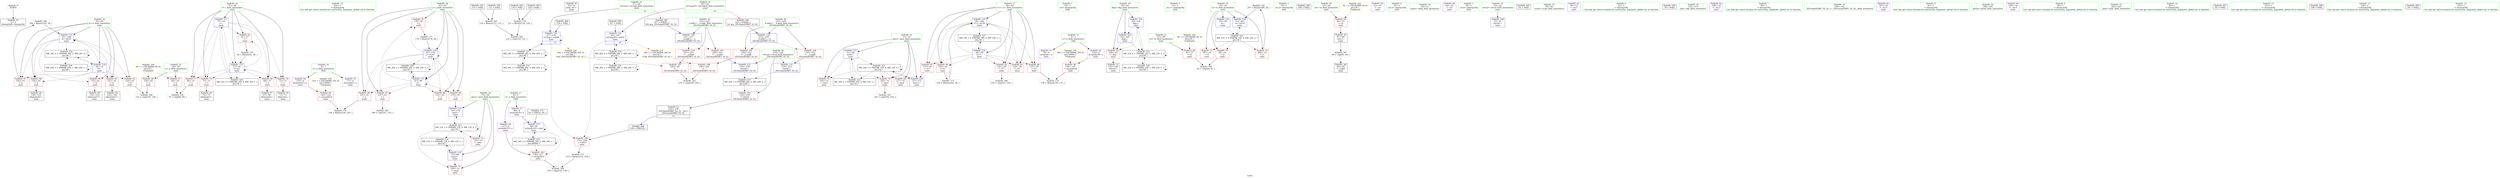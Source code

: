 digraph "SVFG" {
	label="SVFG";

	Node0x55ae8c0a45e0 [shape=record,color=grey,label="{NodeID: 0\nNullPtr}"];
	Node0x55ae8c0a45e0 -> Node0x55ae8c0c5e70[style=solid];
	Node0x55ae8c0cfac0 [shape=record,color=grey,label="{NodeID: 180\n166 = Binary(165, 58, )\n}"];
	Node0x55ae8c0cfac0 -> Node0x55ae8c0cc180[style=solid];
	Node0x55ae8c0c6520 [shape=record,color=red,label="{NodeID: 97\n165\<--45\n\<--k\nmain\n}"];
	Node0x55ae8c0c6520 -> Node0x55ae8c0cfac0[style=solid];
	Node0x55ae8c0c4780 [shape=record,color=green,label="{NodeID: 14\n162\<--1\n\<--dummyObj\nCan only get source location for instruction, argument, global var or function.}"];
	Node0x55ae8c0c7080 [shape=record,color=blue,label="{NodeID: 111\n37\<--52\ni\<--\nmain\n}"];
	Node0x55ae8c0c7080 -> Node0x55ae8c0c8c00[style=dashed];
	Node0x55ae8c0c7080 -> Node0x55ae8c0c8cd0[style=dashed];
	Node0x55ae8c0c7080 -> Node0x55ae8c0c8da0[style=dashed];
	Node0x55ae8c0c7080 -> Node0x55ae8c0c8e70[style=dashed];
	Node0x55ae8c0c7080 -> Node0x55ae8c0c8f40[style=dashed];
	Node0x55ae8c0c7080 -> Node0x55ae8c0c7220[style=dashed];
	Node0x55ae8c0c7080 -> Node0x55ae8c0e25f0[style=dashed];
	Node0x55ae8c0c52f0 [shape=record,color=green,label="{NodeID: 28\n41\<--42\nj\<--j_field_insensitive\nmain\n}"];
	Node0x55ae8c0c52f0 -> Node0x55ae8c0c9420[style=solid];
	Node0x55ae8c0c52f0 -> Node0x55ae8c0c94f0[style=solid];
	Node0x55ae8c0c52f0 -> Node0x55ae8c0c95c0[style=solid];
	Node0x55ae8c0c52f0 -> Node0x55ae8c0c9690[style=solid];
	Node0x55ae8c0c52f0 -> Node0x55ae8c0c9760[style=solid];
	Node0x55ae8c0c52f0 -> Node0x55ae8c0cbca0[style=solid];
	Node0x55ae8c0c52f0 -> Node0x55ae8c0cc3f0[style=solid];
	Node0x55ae8c0f78e0 [shape=record,color=black,label="{NodeID: 291\n115 = PHI()\n}"];
	Node0x55ae8c0f78e0 -> Node0x55ae8c0cfc40[style=solid];
	Node0x55ae8c0cc320 [shape=record,color=blue,label="{NodeID: 125\n33\<--174\nansy\<--\nmain\n}"];
	Node0x55ae8c0cc320 -> Node0x55ae8c0de0f0[style=dashed];
	Node0x55ae8c0c5f70 [shape=record,color=black,label="{NodeID: 42\n22\<--52\nmain_ret\<--\nmain\n}"];
	Node0x55ae8c0c7af0 [shape=record,color=purple,label="{NodeID: 56\n143\<--6\narrayidx32\<--y\nmain\n}"];
	Node0x55ae8c0c7af0 -> Node0x55ae8c0c66c0[style=solid];
	Node0x55ae8c0e57f0 [shape=record,color=yellow,style=double,label="{NodeID: 236\n26V_1 = ENCHI(MR_26V_0)\npts\{48 \}\nFun[_ZSt3maxIiERKT_S2_S2_]}"];
	Node0x55ae8c0e57f0 -> Node0x55ae8c0c6d40[style=dashed];
	Node0x55ae8c0c8650 [shape=record,color=red,label="{NodeID: 70\n192\<--31\n\<--ansx\nmain\n}"];
	Node0x55ae8c0c8650 -> Node0x55ae8c0d0b40[style=solid];
	Node0x55ae8c0c91b0 [shape=record,color=red,label="{NodeID: 84\n137\<--39\n\<--i11\nmain\n}"];
	Node0x55ae8c0c91b0 -> Node0x55ae8c0cf1c0[style=solid];
	Node0x55ae8c0a44d0 [shape=record,color=green,label="{NodeID: 1\n10\<--1\n.str\<--dummyObj\nGlob }"];
	Node0x55ae8c0cfc40 [shape=record,color=grey,label="{NodeID: 181\n116 = Binary(111, 115, )\n}"];
	Node0x55ae8c0cfc40 -> Node0x55ae8c0d00c0[style=solid];
	Node0x55ae8c0c65f0 [shape=record,color=red,label="{NodeID: 98\n136\<--135\n\<--arrayidx28\nmain\n}"];
	Node0x55ae8c0c65f0 -> Node0x55ae8c0cf1c0[style=solid];
	Node0x55ae8c0c4810 [shape=record,color=green,label="{NodeID: 15\n4\<--5\nx\<--x_field_insensitive\nGlob }"];
	Node0x55ae8c0c4810 -> Node0x55ae8c0c7880[style=solid];
	Node0x55ae8c0c4810 -> Node0x55ae8c0c7950[style=solid];
	Node0x55ae8c0c7150 [shape=record,color=blue,label="{NodeID: 112\n88\<--85\narrayidx10\<--cond\nmain\n}"];
	Node0x55ae8c0c7150 -> Node0x55ae8c0c6860[style=dashed];
	Node0x55ae8c0c7150 -> Node0x55ae8c0c7150[style=dashed];
	Node0x55ae8c0c7150 -> Node0x55ae8c0e48f0[style=dashed];
	Node0x55ae8c0c53c0 [shape=record,color=green,label="{NodeID: 29\n43\<--44\nflag\<--flag_field_insensitive\nmain\n}"];
	Node0x55ae8c0c53c0 -> Node0x55ae8c0c9830[style=solid];
	Node0x55ae8c0c53c0 -> Node0x55ae8c0cbd70[style=solid];
	Node0x55ae8c0c53c0 -> Node0x55ae8c0cc0b0[style=solid];
	Node0x55ae8c0f79e0 [shape=record,color=black,label="{NodeID: 292\n118 = PHI()\n}"];
	Node0x55ae8c0f79e0 -> Node0x55ae8c0cf7c0[style=solid];
	Node0x55ae8c0cc3f0 [shape=record,color=blue,label="{NodeID: 126\n41\<--179\nj\<--inc47\nmain\n}"];
	Node0x55ae8c0cc3f0 -> Node0x55ae8c0c9420[style=dashed];
	Node0x55ae8c0cc3f0 -> Node0x55ae8c0c94f0[style=dashed];
	Node0x55ae8c0cc3f0 -> Node0x55ae8c0c95c0[style=dashed];
	Node0x55ae8c0cc3f0 -> Node0x55ae8c0c9690[style=dashed];
	Node0x55ae8c0cc3f0 -> Node0x55ae8c0c9760[style=dashed];
	Node0x55ae8c0cc3f0 -> Node0x55ae8c0cbca0[style=dashed];
	Node0x55ae8c0cc3f0 -> Node0x55ae8c0cc3f0[style=dashed];
	Node0x55ae8c0cc3f0 -> Node0x55ae8c0e2ff0[style=dashed];
	Node0x55ae8c0c6040 [shape=record,color=black,label="{NodeID: 43\n73\<--72\nidxprom\<--\nmain\n}"];
	Node0x55ae8c0e16f0 [shape=record,color=black,label="{NodeID: 223\nMR_10V_2 = PHI(MR_10V_4, MR_10V_1, )\npts\{32 \}\n}"];
	Node0x55ae8c0e16f0 -> Node0x55ae8c0c73c0[style=dashed];
	Node0x55ae8c0c7bc0 [shape=record,color=purple,label="{NodeID: 57\n88\<--8\narrayidx10\<--z\nmain\n}"];
	Node0x55ae8c0c7bc0 -> Node0x55ae8c0c7150[style=solid];
	Node0x55ae8c0e6310 [shape=record,color=yellow,style=double,label="{NodeID: 237\n28V_1 = ENCHI(MR_28V_0)\npts\{50 \}\nFun[_ZSt3maxIiERKT_S2_S2_]}"];
	Node0x55ae8c0e6310 -> Node0x55ae8c0c6e10[style=dashed];
	Node0x55ae8c0c8720 [shape=record,color=red,label="{NodeID: 71\n195\<--31\n\<--ansx\nmain\n}"];
	Node0x55ae8c0c9280 [shape=record,color=red,label="{NodeID: 85\n172\<--39\n\<--i11\nmain\n}"];
	Node0x55ae8c0c9280 -> Node0x55ae8c0cc250[style=solid];
	Node0x55ae8c0a3380 [shape=record,color=green,label="{NodeID: 2\n12\<--1\n.str.1\<--dummyObj\nGlob }"];
	Node0x55ae8c0cfdc0 [shape=record,color=grey,label="{NodeID: 182\n207 = Binary(206, 58, )\n}"];
	Node0x55ae8c0cfdc0 -> Node0x55ae8c0cc590[style=solid];
	Node0x55ae8c0c66c0 [shape=record,color=red,label="{NodeID: 99\n144\<--143\n\<--arrayidx32\nmain\n}"];
	Node0x55ae8c0c66c0 -> Node0x55ae8c0cf4c0[style=solid];
	Node0x55ae8c0c48a0 [shape=record,color=green,label="{NodeID: 16\n6\<--7\ny\<--y_field_insensitive\nGlob }"];
	Node0x55ae8c0c48a0 -> Node0x55ae8c0c7a20[style=solid];
	Node0x55ae8c0c48a0 -> Node0x55ae8c0c7af0[style=solid];
	Node0x55ae8c0c7220 [shape=record,color=blue,label="{NodeID: 113\n37\<--92\ni\<--inc\nmain\n}"];
	Node0x55ae8c0c7220 -> Node0x55ae8c0c8c00[style=dashed];
	Node0x55ae8c0c7220 -> Node0x55ae8c0c8cd0[style=dashed];
	Node0x55ae8c0c7220 -> Node0x55ae8c0c8da0[style=dashed];
	Node0x55ae8c0c7220 -> Node0x55ae8c0c8e70[style=dashed];
	Node0x55ae8c0c7220 -> Node0x55ae8c0c8f40[style=dashed];
	Node0x55ae8c0c7220 -> Node0x55ae8c0c7220[style=dashed];
	Node0x55ae8c0c7220 -> Node0x55ae8c0e25f0[style=dashed];
	Node0x55ae8c0c5490 [shape=record,color=green,label="{NodeID: 30\n45\<--46\nk\<--k_field_insensitive\nmain\n}"];
	Node0x55ae8c0c5490 -> Node0x55ae8c0c9900[style=solid];
	Node0x55ae8c0c5490 -> Node0x55ae8c0c99d0[style=solid];
	Node0x55ae8c0c5490 -> Node0x55ae8c0c9aa0[style=solid];
	Node0x55ae8c0c5490 -> Node0x55ae8c0c6450[style=solid];
	Node0x55ae8c0c5490 -> Node0x55ae8c0c6520[style=solid];
	Node0x55ae8c0c5490 -> Node0x55ae8c0cbe40[style=solid];
	Node0x55ae8c0c5490 -> Node0x55ae8c0cc180[style=solid];
	Node0x55ae8c0f7ae0 [shape=record,color=black,label="{NodeID: 293\n120 = PHI()\n}"];
	Node0x55ae8c0f7ae0 -> Node0x55ae8c0cf7c0[style=solid];
	Node0x55ae8c0cc4c0 [shape=record,color=blue,label="{NodeID: 127\n39\<--184\ni11\<--inc50\nmain\n}"];
	Node0x55ae8c0cc4c0 -> Node0x55ae8c0c9010[style=dashed];
	Node0x55ae8c0cc4c0 -> Node0x55ae8c0c90e0[style=dashed];
	Node0x55ae8c0cc4c0 -> Node0x55ae8c0c91b0[style=dashed];
	Node0x55ae8c0cc4c0 -> Node0x55ae8c0c9280[style=dashed];
	Node0x55ae8c0cc4c0 -> Node0x55ae8c0c9350[style=dashed];
	Node0x55ae8c0cc4c0 -> Node0x55ae8c0cc4c0[style=dashed];
	Node0x55ae8c0cc4c0 -> Node0x55ae8c0e2af0[style=dashed];
	Node0x55ae8c0c6110 [shape=record,color=black,label="{NodeID: 44\n76\<--75\nidxprom5\<--\nmain\n}"];
	Node0x55ae8c0e1bf0 [shape=record,color=black,label="{NodeID: 224\nMR_12V_2 = PHI(MR_12V_4, MR_12V_1, )\npts\{34 \}\n}"];
	Node0x55ae8c0e1bf0 -> Node0x55ae8c0c72f0[style=dashed];
	Node0x55ae8c0c7c90 [shape=record,color=purple,label="{NodeID: 58\n157\<--8\narrayidx37\<--z\nmain\n}"];
	Node0x55ae8c0c7c90 -> Node0x55ae8c0c6860[style=solid];
	Node0x55ae8c0c87f0 [shape=record,color=red,label="{NodeID: 72\n119\<--33\n\<--ansy\nmain\n}"];
	Node0x55ae8c0c9350 [shape=record,color=red,label="{NodeID: 86\n183\<--39\n\<--i11\nmain\n}"];
	Node0x55ae8c0c9350 -> Node0x55ae8c0cf040[style=solid];
	Node0x55ae8c0a5000 [shape=record,color=green,label="{NodeID: 3\n14\<--1\n.str.2\<--dummyObj\nGlob }"];
	Node0x55ae8c0cff40 [shape=record,color=grey,label="{NodeID: 183\n70 = cmp(68, 69, )\n}"];
	Node0x55ae8c0c6790 [shape=record,color=red,label="{NodeID: 100\n152\<--149\n\<--call35\nmain\n}"];
	Node0x55ae8c0c6790 -> Node0x55ae8c0cf340[style=solid];
	Node0x55ae8c0c49a0 [shape=record,color=green,label="{NodeID: 17\n8\<--9\nz\<--z_field_insensitive\nGlob }"];
	Node0x55ae8c0c49a0 -> Node0x55ae8c0c7bc0[style=solid];
	Node0x55ae8c0c49a0 -> Node0x55ae8c0c7c90[style=solid];
	Node0x55ae8c0c72f0 [shape=record,color=blue,label="{NodeID: 114\n33\<--96\nansy\<--\nmain\n}"];
	Node0x55ae8c0c72f0 -> Node0x55ae8c0c88c0[style=dashed];
	Node0x55ae8c0c72f0 -> Node0x55ae8c0de0f0[style=dashed];
	Node0x55ae8c0c72f0 -> Node0x55ae8c0e1bf0[style=dashed];
	Node0x55ae8c0c5560 [shape=record,color=green,label="{NodeID: 31\n47\<--48\nref.tmp\<--ref.tmp_field_insensitive\nmain\n|{|<s1>10}}"];
	Node0x55ae8c0c5560 -> Node0x55ae8c0cbf10[style=solid];
	Node0x55ae8c0c5560:s1 -> Node0x55ae8c0f7cb0[style=solid,color=red];
	Node0x55ae8c0f7be0 [shape=record,color=black,label="{NodeID: 294\n189 = PHI()\n}"];
	Node0x55ae8c0cc590 [shape=record,color=blue,label="{NodeID: 128\n35\<--207\nri\<--inc59\nmain\n}"];
	Node0x55ae8c0cc590 -> Node0x55ae8c0e20f0[style=dashed];
	Node0x55ae8c0c61e0 [shape=record,color=black,label="{NodeID: 45\n81\<--80\nconv\<--\nmain\n}"];
	Node0x55ae8c0c61e0 -> Node0x55ae8c0d0540[style=solid];
	Node0x55ae8c0e20f0 [shape=record,color=black,label="{NodeID: 225\nMR_14V_3 = PHI(MR_14V_4, MR_14V_2, )\npts\{36 \}\n}"];
	Node0x55ae8c0e20f0 -> Node0x55ae8c0c8990[style=dashed];
	Node0x55ae8c0e20f0 -> Node0x55ae8c0c8a60[style=dashed];
	Node0x55ae8c0e20f0 -> Node0x55ae8c0c8b30[style=dashed];
	Node0x55ae8c0e20f0 -> Node0x55ae8c0cc590[style=dashed];
	Node0x55ae8c0c7d60 [shape=record,color=purple,label="{NodeID: 59\n53\<--10\n\<--.str\nmain\n}"];
	Node0x55ae8c0c88c0 [shape=record,color=red,label="{NodeID: 73\n196\<--33\n\<--ansy\nmain\n}"];
	Node0x55ae8c0c9420 [shape=record,color=red,label="{NodeID: 87\n107\<--41\n\<--j\nmain\n}"];
	Node0x55ae8c0c9420 -> Node0x55ae8c0d0240[style=solid];
	Node0x55ae8c0a34d0 [shape=record,color=green,label="{NodeID: 4\n16\<--1\n.str.3\<--dummyObj\nGlob }"];
	Node0x55ae8c0d00c0 [shape=record,color=grey,label="{NodeID: 184\n122 = cmp(116, 121, )\n}"];
	Node0x55ae8c0c6860 [shape=record,color=red,label="{NodeID: 101\n158\<--157\n\<--arrayidx37\nmain\n}"];
	Node0x55ae8c0c6860 -> Node0x55ae8c0d0840[style=solid];
	Node0x55ae8c0c4aa0 [shape=record,color=green,label="{NodeID: 18\n20\<--21\nmain\<--main_field_insensitive\n}"];
	Node0x55ae8c0c73c0 [shape=record,color=blue,label="{NodeID: 115\n31\<--96\nansx\<--\nmain\n}"];
	Node0x55ae8c0c73c0 -> Node0x55ae8c0c8650[style=dashed];
	Node0x55ae8c0c73c0 -> Node0x55ae8c0c8720[style=dashed];
	Node0x55ae8c0c73c0 -> Node0x55ae8c0ddbf0[style=dashed];
	Node0x55ae8c0c73c0 -> Node0x55ae8c0e16f0[style=dashed];
	Node0x55ae8c0c5630 [shape=record,color=green,label="{NodeID: 32\n49\<--50\nref.tmp30\<--ref.tmp30_field_insensitive\nmain\n|{|<s1>10}}"];
	Node0x55ae8c0c5630 -> Node0x55ae8c0cbfe0[style=solid];
	Node0x55ae8c0c5630:s1 -> Node0x55ae8c0f7e70[style=solid,color=red];
	Node0x55ae8c0f7cb0 [shape=record,color=black,label="{NodeID: 295\n217 = PHI(47, )\n0th arg _ZSt3maxIiERKT_S2_S2_ }"];
	Node0x55ae8c0f7cb0 -> Node0x55ae8c0cc660[style=solid];
	Node0x55ae8c0ddbf0 [shape=record,color=black,label="{NodeID: 212\nMR_10V_5 = PHI(MR_10V_6, MR_10V_4, )\npts\{32 \}\n}"];
	Node0x55ae8c0ddbf0 -> Node0x55ae8c0c8580[style=dashed];
	Node0x55ae8c0ddbf0 -> Node0x55ae8c0c8650[style=dashed];
	Node0x55ae8c0ddbf0 -> Node0x55ae8c0c8720[style=dashed];
	Node0x55ae8c0ddbf0 -> Node0x55ae8c0cc250[style=dashed];
	Node0x55ae8c0ddbf0 -> Node0x55ae8c0ddbf0[style=dashed];
	Node0x55ae8c0ddbf0 -> Node0x55ae8c0e16f0[style=dashed];
	Node0x55ae8c0cc660 [shape=record,color=blue,label="{NodeID: 129\n221\<--217\n__a.addr\<--__a\n_ZSt3maxIiERKT_S2_S2_\n}"];
	Node0x55ae8c0cc660 -> Node0x55ae8c0c6a00[style=dashed];
	Node0x55ae8c0cc660 -> Node0x55ae8c0c6ad0[style=dashed];
	Node0x55ae8c0c62b0 [shape=record,color=black,label="{NodeID: 46\n84\<--82\n\<--cmp8\nmain\n}"];
	Node0x55ae8c0e25f0 [shape=record,color=black,label="{NodeID: 226\nMR_16V_2 = PHI(MR_16V_4, MR_16V_1, )\npts\{38 \}\n}"];
	Node0x55ae8c0e25f0 -> Node0x55ae8c0c7080[style=dashed];
	Node0x55ae8c0c7e30 [shape=record,color=purple,label="{NodeID: 60\n64\<--10\n\<--.str\nmain\n}"];
	Node0x55ae8c0c8990 [shape=record,color=red,label="{NodeID: 74\n60\<--35\n\<--ri\nmain\n}"];
	Node0x55ae8c0c8990 -> Node0x55ae8c0d09c0[style=solid];
	Node0x55ae8c0c94f0 [shape=record,color=red,label="{NodeID: 88\n114\<--41\n\<--j\nmain\n}"];
	Node0x55ae8c0a3560 [shape=record,color=green,label="{NodeID: 5\n18\<--1\n.str.4\<--dummyObj\nGlob }"];
	Node0x55ae8c0d0240 [shape=record,color=grey,label="{NodeID: 185\n108 = cmp(107, 103, )\n}"];
	Node0x55ae8c0c6930 [shape=record,color=red,label="{NodeID: 102\n239\<--219\n\<--retval\n_ZSt3maxIiERKT_S2_S2_\n}"];
	Node0x55ae8c0c6930 -> Node0x55ae8c0c77b0[style=solid];
	Node0x55ae8c0c4ba0 [shape=record,color=green,label="{NodeID: 19\n23\<--24\nretval\<--retval_field_insensitive\nmain\n}"];
	Node0x55ae8c0c4ba0 -> Node0x55ae8c0c6ee0[style=solid];
	Node0x55ae8c0f6f80 [shape=record,color=black,label="{NodeID: 282\n54 = PHI()\n}"];
	Node0x55ae8c0cbbd0 [shape=record,color=blue,label="{NodeID: 116\n39\<--99\ni11\<--\nmain\n}"];
	Node0x55ae8c0cbbd0 -> Node0x55ae8c0c9010[style=dashed];
	Node0x55ae8c0cbbd0 -> Node0x55ae8c0c90e0[style=dashed];
	Node0x55ae8c0cbbd0 -> Node0x55ae8c0c91b0[style=dashed];
	Node0x55ae8c0cbbd0 -> Node0x55ae8c0c9280[style=dashed];
	Node0x55ae8c0cbbd0 -> Node0x55ae8c0c9350[style=dashed];
	Node0x55ae8c0cbbd0 -> Node0x55ae8c0cc4c0[style=dashed];
	Node0x55ae8c0cbbd0 -> Node0x55ae8c0e2af0[style=dashed];
	Node0x55ae8c0c5700 [shape=record,color=green,label="{NodeID: 33\n55\<--56\nscanf\<--scanf_field_insensitive\n}"];
	Node0x55ae8c0f7e70 [shape=record,color=black,label="{NodeID: 296\n218 = PHI(49, )\n1st arg _ZSt3maxIiERKT_S2_S2_ }"];
	Node0x55ae8c0f7e70 -> Node0x55ae8c0cc730[style=solid];
	Node0x55ae8c0de0f0 [shape=record,color=black,label="{NodeID: 213\nMR_12V_5 = PHI(MR_12V_6, MR_12V_4, )\npts\{34 \}\n}"];
	Node0x55ae8c0de0f0 -> Node0x55ae8c0c87f0[style=dashed];
	Node0x55ae8c0de0f0 -> Node0x55ae8c0c88c0[style=dashed];
	Node0x55ae8c0de0f0 -> Node0x55ae8c0cc320[style=dashed];
	Node0x55ae8c0de0f0 -> Node0x55ae8c0de0f0[style=dashed];
	Node0x55ae8c0de0f0 -> Node0x55ae8c0e1bf0[style=dashed];
	Node0x55ae8c0cc730 [shape=record,color=blue,label="{NodeID: 130\n223\<--218\n__b.addr\<--__b\n_ZSt3maxIiERKT_S2_S2_\n}"];
	Node0x55ae8c0cc730 -> Node0x55ae8c0c6ba0[style=dashed];
	Node0x55ae8c0cc730 -> Node0x55ae8c0c6c70[style=dashed];
	Node0x55ae8c0c6380 [shape=record,color=black,label="{NodeID: 47\n87\<--86\nidxprom9\<--\nmain\n}"];
	Node0x55ae8c0e2af0 [shape=record,color=black,label="{NodeID: 227\nMR_18V_2 = PHI(MR_18V_4, MR_18V_1, )\npts\{40 \}\n}"];
	Node0x55ae8c0e2af0 -> Node0x55ae8c0cbbd0[style=dashed];
	Node0x55ae8c0c7f00 [shape=record,color=purple,label="{NodeID: 61\n78\<--12\n\<--.str.1\nmain\n}"];
	Node0x55ae8c0c8a60 [shape=record,color=red,label="{NodeID: 75\n187\<--35\n\<--ri\nmain\n}"];
	Node0x55ae8c0e7300 [shape=record,color=yellow,style=double,label="{NodeID: 255\n30V_1 = ENCHI(MR_30V_0)\npts\{50000 \}\nFun[main]}"];
	Node0x55ae8c0e7300 -> Node0x55ae8c0c65f0[style=dashed];
	Node0x55ae8c0ceaa0 [shape=record,color=black,label="{NodeID: 172\n85 = PHI(52, 58, )\n}"];
	Node0x55ae8c0ceaa0 -> Node0x55ae8c0c7150[style=solid];
	Node0x55ae8c0c95c0 [shape=record,color=red,label="{NodeID: 89\n145\<--41\n\<--j\nmain\n}"];
	Node0x55ae8c0c95c0 -> Node0x55ae8c0cf4c0[style=solid];
	Node0x55ae8c0a3aa0 [shape=record,color=green,label="{NodeID: 6\n52\<--1\n\<--dummyObj\nCan only get source location for instruction, argument, global var or function.}"];
	Node0x55ae8c0d03c0 [shape=record,color=grey,label="{NodeID: 186\n102 = cmp(101, 103, )\n}"];
	Node0x55ae8c0c6a00 [shape=record,color=red,label="{NodeID: 103\n227\<--221\n\<--__a.addr\n_ZSt3maxIiERKT_S2_S2_\n}"];
	Node0x55ae8c0c6a00 -> Node0x55ae8c0c6d40[style=solid];
	Node0x55ae8c0c4c70 [shape=record,color=green,label="{NodeID: 20\n25\<--26\nch\<--ch_field_insensitive\nmain\n}"];
	Node0x55ae8c0c4c70 -> Node0x55ae8c0c8240[style=solid];
	Node0x55ae8c0f7080 [shape=record,color=black,label="{NodeID: 283\n79 = PHI()\n}"];
	Node0x55ae8c0cbca0 [shape=record,color=blue,label="{NodeID: 117\n41\<--99\nj\<--\nmain\n}"];
	Node0x55ae8c0cbca0 -> Node0x55ae8c0c9420[style=dashed];
	Node0x55ae8c0cbca0 -> Node0x55ae8c0c94f0[style=dashed];
	Node0x55ae8c0cbca0 -> Node0x55ae8c0c95c0[style=dashed];
	Node0x55ae8c0cbca0 -> Node0x55ae8c0c9690[style=dashed];
	Node0x55ae8c0cbca0 -> Node0x55ae8c0c9760[style=dashed];
	Node0x55ae8c0cbca0 -> Node0x55ae8c0cbca0[style=dashed];
	Node0x55ae8c0cbca0 -> Node0x55ae8c0cc3f0[style=dashed];
	Node0x55ae8c0cbca0 -> Node0x55ae8c0e2ff0[style=dashed];
	Node0x55ae8c0c5800 [shape=record,color=green,label="{NodeID: 34\n112\<--113\nabs\<--abs_field_insensitive\n}"];
	Node0x55ae8c0cc800 [shape=record,color=blue,label="{NodeID: 131\n219\<--233\nretval\<--\n_ZSt3maxIiERKT_S2_S2_\n}"];
	Node0x55ae8c0cc800 -> Node0x55ae8c0e02f0[style=dashed];
	Node0x55ae8c0c7470 [shape=record,color=black,label="{NodeID: 48\n134\<--133\nidxprom27\<--\nmain\n}"];
	Node0x55ae8c0e2ff0 [shape=record,color=black,label="{NodeID: 228\nMR_20V_2 = PHI(MR_20V_3, MR_20V_1, )\npts\{42 \}\n}"];
	Node0x55ae8c0e2ff0 -> Node0x55ae8c0cbca0[style=dashed];
	Node0x55ae8c0e2ff0 -> Node0x55ae8c0e2ff0[style=dashed];
	Node0x55ae8c0c7fd0 [shape=record,color=purple,label="{NodeID: 62\n188\<--14\n\<--.str.2\nmain\n}"];
	Node0x55ae8c0e67a0 [shape=record,color=yellow,style=double,label="{NodeID: 242\n4V_1 = ENCHI(MR_4V_0)\npts\{26 \}\nFun[main]}"];
	Node0x55ae8c0e67a0 -> Node0x55ae8c0c8240[style=dashed];
	Node0x55ae8c0c8b30 [shape=record,color=red,label="{NodeID: 76\n206\<--35\n\<--ri\nmain\n}"];
	Node0x55ae8c0c8b30 -> Node0x55ae8c0cfdc0[style=solid];
	Node0x55ae8c0e73e0 [shape=record,color=yellow,style=double,label="{NodeID: 256\n32V_1 = ENCHI(MR_32V_0)\npts\{70000 \}\nFun[main]}"];
	Node0x55ae8c0e73e0 -> Node0x55ae8c0c66c0[style=dashed];
	Node0x55ae8c0cf040 [shape=record,color=grey,label="{NodeID: 173\n184 = Binary(183, 58, )\n}"];
	Node0x55ae8c0cf040 -> Node0x55ae8c0cc4c0[style=solid];
	Node0x55ae8c0c9690 [shape=record,color=red,label="{NodeID: 90\n174\<--41\n\<--j\nmain\n}"];
	Node0x55ae8c0c9690 -> Node0x55ae8c0cc320[style=solid];
	Node0x55ae8c0a3b30 [shape=record,color=green,label="{NodeID: 7\n58\<--1\n\<--dummyObj\nCan only get source location for instruction, argument, global var or function.}"];
	Node0x55ae8c0d0540 [shape=record,color=grey,label="{NodeID: 187\n82 = cmp(81, 83, )\n}"];
	Node0x55ae8c0d0540 -> Node0x55ae8c0c62b0[style=solid];
	Node0x55ae8c0c6ad0 [shape=record,color=red,label="{NodeID: 104\n236\<--221\n\<--__a.addr\n_ZSt3maxIiERKT_S2_S2_\n}"];
	Node0x55ae8c0c6ad0 -> Node0x55ae8c0cc8d0[style=solid];
	Node0x55ae8c0c4d40 [shape=record,color=green,label="{NodeID: 21\n27\<--28\nre\<--re_field_insensitive\nmain\n}"];
	Node0x55ae8c0c4d40 -> Node0x55ae8c0c8310[style=solid];
	Node0x55ae8c0f7180 [shape=record,color=black,label="{NodeID: 284\n139 = PHI()\n}"];
	Node0x55ae8c0f7180 -> Node0x55ae8c0cbf10[style=solid];
	Node0x55ae8c0cbd70 [shape=record,color=blue,label="{NodeID: 118\n43\<--126\nflag\<--\nmain\n}"];
	Node0x55ae8c0cbd70 -> Node0x55ae8c0c9830[style=dashed];
	Node0x55ae8c0cbd70 -> Node0x55ae8c0cc0b0[style=dashed];
	Node0x55ae8c0cbd70 -> Node0x55ae8c0deaf0[style=dashed];
	Node0x55ae8c0c5900 [shape=record,color=green,label="{NodeID: 35\n150\<--151\n_ZSt3maxIiERKT_S2_S2_\<--_ZSt3maxIiERKT_S2_S2__field_insensitive\n}"];
	Node0x55ae8c0deaf0 [shape=record,color=black,label="{NodeID: 215\nMR_22V_4 = PHI(MR_22V_5, MR_22V_3, )\npts\{44 \}\n}"];
	Node0x55ae8c0deaf0 -> Node0x55ae8c0cbd70[style=dashed];
	Node0x55ae8c0deaf0 -> Node0x55ae8c0deaf0[style=dashed];
	Node0x55ae8c0deaf0 -> Node0x55ae8c0e34f0[style=dashed];
	Node0x55ae8c0cc8d0 [shape=record,color=blue,label="{NodeID: 132\n219\<--236\nretval\<--\n_ZSt3maxIiERKT_S2_S2_\n}"];
	Node0x55ae8c0cc8d0 -> Node0x55ae8c0e02f0[style=dashed];
	Node0x55ae8c0c7540 [shape=record,color=black,label="{NodeID: 49\n142\<--141\nidxprom31\<--\nmain\n}"];
	Node0x55ae8c0e34f0 [shape=record,color=black,label="{NodeID: 229\nMR_22V_2 = PHI(MR_22V_3, MR_22V_1, )\npts\{44 \}\n}"];
	Node0x55ae8c0e34f0 -> Node0x55ae8c0deaf0[style=dashed];
	Node0x55ae8c0e34f0 -> Node0x55ae8c0e34f0[style=dashed];
	Node0x55ae8c0c80a0 [shape=record,color=purple,label="{NodeID: 63\n197\<--16\n\<--.str.3\nmain\n}"];
	Node0x55ae8c0e6880 [shape=record,color=yellow,style=double,label="{NodeID: 243\n6V_1 = ENCHI(MR_6V_0)\npts\{28 \}\nFun[main]}"];
	Node0x55ae8c0e6880 -> Node0x55ae8c0c8310[style=dashed];
	Node0x55ae8c0c8c00 [shape=record,color=red,label="{NodeID: 77\n68\<--37\n\<--i\nmain\n}"];
	Node0x55ae8c0c8c00 -> Node0x55ae8c0cff40[style=solid];
	Node0x55ae8c0cf1c0 [shape=record,color=grey,label="{NodeID: 174\n138 = Binary(136, 137, )\n}"];
	Node0x55ae8c0c9760 [shape=record,color=red,label="{NodeID: 91\n178\<--41\n\<--j\nmain\n}"];
	Node0x55ae8c0c9760 -> Node0x55ae8c0cf640[style=solid];
	Node0x55ae8c0a3bc0 [shape=record,color=green,label="{NodeID: 8\n83\<--1\n\<--dummyObj\nCan only get source location for instruction, argument, global var or function.}"];
	Node0x55ae8c0d06c0 [shape=record,color=grey,label="{NodeID: 188\n131 = cmp(129, 130, )\n}"];
	Node0x55ae8c0c6ba0 [shape=record,color=red,label="{NodeID: 105\n229\<--223\n\<--__b.addr\n_ZSt3maxIiERKT_S2_S2_\n}"];
	Node0x55ae8c0c6ba0 -> Node0x55ae8c0c6e10[style=solid];
	Node0x55ae8c0c4e10 [shape=record,color=green,label="{NodeID: 22\n29\<--30\nn\<--n_field_insensitive\nmain\n}"];
	Node0x55ae8c0c4e10 -> Node0x55ae8c0c83e0[style=solid];
	Node0x55ae8c0c4e10 -> Node0x55ae8c0c84b0[style=solid];
	Node0x55ae8c0f72e0 [shape=record,color=black,label="{NodeID: 285\n147 = PHI()\n}"];
	Node0x55ae8c0f72e0 -> Node0x55ae8c0cbfe0[style=solid];
	Node0x55ae8c0cbe40 [shape=record,color=blue,label="{NodeID: 119\n45\<--52\nk\<--\nmain\n}"];
	Node0x55ae8c0cbe40 -> Node0x55ae8c0c9900[style=dashed];
	Node0x55ae8c0cbe40 -> Node0x55ae8c0c99d0[style=dashed];
	Node0x55ae8c0cbe40 -> Node0x55ae8c0c9aa0[style=dashed];
	Node0x55ae8c0cbe40 -> Node0x55ae8c0c6450[style=dashed];
	Node0x55ae8c0cbe40 -> Node0x55ae8c0c6520[style=dashed];
	Node0x55ae8c0cbe40 -> Node0x55ae8c0cc180[style=dashed];
	Node0x55ae8c0cbe40 -> Node0x55ae8c0deff0[style=dashed];
	Node0x55ae8c0c5a00 [shape=record,color=green,label="{NodeID: 36\n190\<--191\nprintf\<--printf_field_insensitive\n}"];
	Node0x55ae8c0deff0 [shape=record,color=black,label="{NodeID: 216\nMR_24V_4 = PHI(MR_24V_5, MR_24V_3, )\npts\{46 \}\n}"];
	Node0x55ae8c0deff0 -> Node0x55ae8c0cbe40[style=dashed];
	Node0x55ae8c0deff0 -> Node0x55ae8c0deff0[style=dashed];
	Node0x55ae8c0deff0 -> Node0x55ae8c0e39f0[style=dashed];
	Node0x55ae8c0c7610 [shape=record,color=black,label="{NodeID: 50\n156\<--155\nidxprom36\<--\nmain\n}"];
	Node0x55ae8c0e39f0 [shape=record,color=black,label="{NodeID: 230\nMR_24V_2 = PHI(MR_24V_3, MR_24V_1, )\npts\{46 \}\n}"];
	Node0x55ae8c0e39f0 -> Node0x55ae8c0deff0[style=dashed];
	Node0x55ae8c0e39f0 -> Node0x55ae8c0e39f0[style=dashed];
	Node0x55ae8c0c8170 [shape=record,color=purple,label="{NodeID: 64\n200\<--18\n\<--.str.4\nmain\n}"];
	Node0x55ae8c0e6960 [shape=record,color=yellow,style=double,label="{NodeID: 244\n8V_1 = ENCHI(MR_8V_0)\npts\{30 \}\nFun[main]}"];
	Node0x55ae8c0e6960 -> Node0x55ae8c0c83e0[style=dashed];
	Node0x55ae8c0e6960 -> Node0x55ae8c0c84b0[style=dashed];
	Node0x55ae8c0c8cd0 [shape=record,color=red,label="{NodeID: 78\n72\<--37\n\<--i\nmain\n}"];
	Node0x55ae8c0c8cd0 -> Node0x55ae8c0c6040[style=solid];
	Node0x55ae8c0cf340 [shape=record,color=grey,label="{NodeID: 175\n153 = Binary(152, 154, )\n}"];
	Node0x55ae8c0cf340 -> Node0x55ae8c0d0840[style=solid];
	Node0x55ae8c0c9830 [shape=record,color=red,label="{NodeID: 92\n169\<--43\n\<--flag\nmain\n}"];
	Node0x55ae8c0c9830 -> Node0x55ae8c0c76e0[style=solid];
	Node0x55ae8c0a4980 [shape=record,color=green,label="{NodeID: 9\n96\<--1\n\<--dummyObj\nCan only get source location for instruction, argument, global var or function.}"];
	Node0x55ae8c0d0840 [shape=record,color=grey,label="{NodeID: 189\n159 = cmp(153, 158, )\n}"];
	Node0x55ae8c0c6c70 [shape=record,color=red,label="{NodeID: 106\n233\<--223\n\<--__b.addr\n_ZSt3maxIiERKT_S2_S2_\n}"];
	Node0x55ae8c0c6c70 -> Node0x55ae8c0cc800[style=solid];
	Node0x55ae8c0c4ee0 [shape=record,color=green,label="{NodeID: 23\n31\<--32\nansx\<--ansx_field_insensitive\nmain\n}"];
	Node0x55ae8c0c4ee0 -> Node0x55ae8c0c8580[style=solid];
	Node0x55ae8c0c4ee0 -> Node0x55ae8c0c8650[style=solid];
	Node0x55ae8c0c4ee0 -> Node0x55ae8c0c8720[style=solid];
	Node0x55ae8c0c4ee0 -> Node0x55ae8c0c73c0[style=solid];
	Node0x55ae8c0c4ee0 -> Node0x55ae8c0cc250[style=solid];
	Node0x55ae8c0f73e0 [shape=record,color=black,label="{NodeID: 286\n149 = PHI(216, )\n}"];
	Node0x55ae8c0f73e0 -> Node0x55ae8c0c6790[style=solid];
	Node0x55ae8c0cbf10 [shape=record,color=blue,label="{NodeID: 120\n47\<--139\nref.tmp\<--call29\nmain\n|{|<s3>10}}"];
	Node0x55ae8c0cbf10 -> Node0x55ae8c0c6790[style=dashed];
	Node0x55ae8c0cbf10 -> Node0x55ae8c0cbf10[style=dashed];
	Node0x55ae8c0cbf10 -> Node0x55ae8c0dfd00[style=dashed];
	Node0x55ae8c0cbf10:s3 -> Node0x55ae8c0e57f0[style=dashed,color=red];
	Node0x55ae8c0c5b00 [shape=record,color=green,label="{NodeID: 37\n202\<--203\nputs\<--puts_field_insensitive\n}"];
	Node0x55ae8c0dfd00 [shape=record,color=black,label="{NodeID: 217\nMR_26V_4 = PHI(MR_26V_5, MR_26V_3, )\npts\{48 \}\n}"];
	Node0x55ae8c0dfd00 -> Node0x55ae8c0cbf10[style=dashed];
	Node0x55ae8c0dfd00 -> Node0x55ae8c0dfd00[style=dashed];
	Node0x55ae8c0dfd00 -> Node0x55ae8c0e3ef0[style=dashed];
	Node0x55ae8c0c76e0 [shape=record,color=black,label="{NodeID: 51\n170\<--169\ntobool\<--\nmain\n}"];
	Node0x55ae8c0e3ef0 [shape=record,color=black,label="{NodeID: 231\nMR_26V_2 = PHI(MR_26V_3, MR_26V_1, )\npts\{48 \}\n}"];
	Node0x55ae8c0e3ef0 -> Node0x55ae8c0dfd00[style=dashed];
	Node0x55ae8c0e3ef0 -> Node0x55ae8c0e3ef0[style=dashed];
	Node0x55ae8c0c8240 [shape=record,color=red,label="{NodeID: 65\n80\<--25\n\<--ch\nmain\n}"];
	Node0x55ae8c0c8240 -> Node0x55ae8c0c61e0[style=solid];
	Node0x55ae8c0c8da0 [shape=record,color=red,label="{NodeID: 79\n75\<--37\n\<--i\nmain\n}"];
	Node0x55ae8c0c8da0 -> Node0x55ae8c0c6110[style=solid];
	Node0x55ae8c0cf4c0 [shape=record,color=grey,label="{NodeID: 176\n146 = Binary(144, 145, )\n}"];
	Node0x55ae8c0c9900 [shape=record,color=red,label="{NodeID: 93\n129\<--45\n\<--k\nmain\n}"];
	Node0x55ae8c0c9900 -> Node0x55ae8c0d06c0[style=solid];
	Node0x55ae8c0a4a10 [shape=record,color=green,label="{NodeID: 10\n99\<--1\n\<--dummyObj\nCan only get source location for instruction, argument, global var or function.}"];
	Node0x55ae8c0d09c0 [shape=record,color=grey,label="{NodeID: 190\n62 = cmp(60, 61, )\n}"];
	Node0x55ae8c0c6d40 [shape=record,color=red,label="{NodeID: 107\n228\<--227\n\<--\n_ZSt3maxIiERKT_S2_S2_\n}"];
	Node0x55ae8c0c6d40 -> Node0x55ae8c0c9c30[style=solid];
	Node0x55ae8c0c4fb0 [shape=record,color=green,label="{NodeID: 24\n33\<--34\nansy\<--ansy_field_insensitive\nmain\n}"];
	Node0x55ae8c0c4fb0 -> Node0x55ae8c0c87f0[style=solid];
	Node0x55ae8c0c4fb0 -> Node0x55ae8c0c88c0[style=solid];
	Node0x55ae8c0c4fb0 -> Node0x55ae8c0c72f0[style=solid];
	Node0x55ae8c0c4fb0 -> Node0x55ae8c0cc320[style=solid];
	Node0x55ae8c0f7570 [shape=record,color=black,label="{NodeID: 287\n65 = PHI()\n}"];
	Node0x55ae8c0cbfe0 [shape=record,color=blue,label="{NodeID: 121\n49\<--147\nref.tmp30\<--call34\nmain\n|{|<s3>10}}"];
	Node0x55ae8c0cbfe0 -> Node0x55ae8c0c6790[style=dashed];
	Node0x55ae8c0cbfe0 -> Node0x55ae8c0cbfe0[style=dashed];
	Node0x55ae8c0cbfe0 -> Node0x55ae8c0dfdf0[style=dashed];
	Node0x55ae8c0cbfe0:s3 -> Node0x55ae8c0e6310[style=dashed,color=red];
	Node0x55ae8c0c5c00 [shape=record,color=green,label="{NodeID: 38\n219\<--220\nretval\<--retval_field_insensitive\n_ZSt3maxIiERKT_S2_S2_\n}"];
	Node0x55ae8c0c5c00 -> Node0x55ae8c0c6930[style=solid];
	Node0x55ae8c0c5c00 -> Node0x55ae8c0cc800[style=solid];
	Node0x55ae8c0c5c00 -> Node0x55ae8c0cc8d0[style=solid];
	Node0x55ae8c0dfdf0 [shape=record,color=black,label="{NodeID: 218\nMR_28V_4 = PHI(MR_28V_5, MR_28V_3, )\npts\{50 \}\n}"];
	Node0x55ae8c0dfdf0 -> Node0x55ae8c0cbfe0[style=dashed];
	Node0x55ae8c0dfdf0 -> Node0x55ae8c0dfdf0[style=dashed];
	Node0x55ae8c0dfdf0 -> Node0x55ae8c0e43f0[style=dashed];
	Node0x55ae8c0c77b0 [shape=record,color=black,label="{NodeID: 52\n216\<--239\n_ZSt3maxIiERKT_S2_S2__ret\<--\n_ZSt3maxIiERKT_S2_S2_\n|{<s0>10}}"];
	Node0x55ae8c0c77b0:s0 -> Node0x55ae8c0f73e0[style=solid,color=blue];
	Node0x55ae8c0e43f0 [shape=record,color=black,label="{NodeID: 232\nMR_28V_2 = PHI(MR_28V_3, MR_28V_1, )\npts\{50 \}\n}"];
	Node0x55ae8c0e43f0 -> Node0x55ae8c0dfdf0[style=dashed];
	Node0x55ae8c0e43f0 -> Node0x55ae8c0e43f0[style=dashed];
	Node0x55ae8c0c8310 [shape=record,color=red,label="{NodeID: 66\n61\<--27\n\<--re\nmain\n}"];
	Node0x55ae8c0c8310 -> Node0x55ae8c0d09c0[style=solid];
	Node0x55ae8c0c8e70 [shape=record,color=red,label="{NodeID: 80\n86\<--37\n\<--i\nmain\n}"];
	Node0x55ae8c0c8e70 -> Node0x55ae8c0c6380[style=solid];
	Node0x55ae8c0cf640 [shape=record,color=grey,label="{NodeID: 177\n179 = Binary(178, 58, )\n}"];
	Node0x55ae8c0cf640 -> Node0x55ae8c0cc3f0[style=solid];
	Node0x55ae8c0c99d0 [shape=record,color=red,label="{NodeID: 94\n133\<--45\n\<--k\nmain\n}"];
	Node0x55ae8c0c99d0 -> Node0x55ae8c0c7470[style=solid];
	Node0x55ae8c0a4aa0 [shape=record,color=green,label="{NodeID: 11\n103\<--1\n\<--dummyObj\nCan only get source location for instruction, argument, global var or function.}"];
	Node0x55ae8c0d0b40 [shape=record,color=grey,label="{NodeID: 191\n193 = cmp(192, 103, )\n}"];
	Node0x55ae8c0c6e10 [shape=record,color=red,label="{NodeID: 108\n230\<--229\n\<--\n_ZSt3maxIiERKT_S2_S2_\n}"];
	Node0x55ae8c0c6e10 -> Node0x55ae8c0c9c30[style=solid];
	Node0x55ae8c0c5080 [shape=record,color=green,label="{NodeID: 25\n35\<--36\nri\<--ri_field_insensitive\nmain\n}"];
	Node0x55ae8c0c5080 -> Node0x55ae8c0c8990[style=solid];
	Node0x55ae8c0c5080 -> Node0x55ae8c0c8a60[style=solid];
	Node0x55ae8c0c5080 -> Node0x55ae8c0c8b30[style=solid];
	Node0x55ae8c0c5080 -> Node0x55ae8c0c6fb0[style=solid];
	Node0x55ae8c0c5080 -> Node0x55ae8c0cc590[style=solid];
	Node0x55ae8c0f7640 [shape=record,color=black,label="{NodeID: 288\n198 = PHI()\n}"];
	Node0x55ae8c0cc0b0 [shape=record,color=blue,label="{NodeID: 122\n43\<--162\nflag\<--\nmain\n}"];
	Node0x55ae8c0cc0b0 -> Node0x55ae8c0c9830[style=dashed];
	Node0x55ae8c0cc0b0 -> Node0x55ae8c0deaf0[style=dashed];
	Node0x55ae8c0c5cd0 [shape=record,color=green,label="{NodeID: 39\n221\<--222\n__a.addr\<--__a.addr_field_insensitive\n_ZSt3maxIiERKT_S2_S2_\n}"];
	Node0x55ae8c0c5cd0 -> Node0x55ae8c0c6a00[style=solid];
	Node0x55ae8c0c5cd0 -> Node0x55ae8c0c6ad0[style=solid];
	Node0x55ae8c0c5cd0 -> Node0x55ae8c0cc660[style=solid];
	Node0x55ae8c0e02f0 [shape=record,color=black,label="{NodeID: 219\nMR_38V_3 = PHI(MR_38V_4, MR_38V_2, )\npts\{220 \}\n}"];
	Node0x55ae8c0e02f0 -> Node0x55ae8c0c6930[style=dashed];
	Node0x55ae8c0c7880 [shape=record,color=purple,label="{NodeID: 53\n74\<--4\narrayidx\<--x\nmain\n}"];
	Node0x55ae8c0e48f0 [shape=record,color=black,label="{NodeID: 233\nMR_34V_2 = PHI(MR_34V_3, MR_34V_1, )\npts\{90000 \}\n}"];
	Node0x55ae8c0e48f0 -> Node0x55ae8c0c6860[style=dashed];
	Node0x55ae8c0e48f0 -> Node0x55ae8c0c7150[style=dashed];
	Node0x55ae8c0e48f0 -> Node0x55ae8c0e48f0[style=dashed];
	Node0x55ae8c0c83e0 [shape=record,color=red,label="{NodeID: 67\n69\<--29\n\<--n\nmain\n}"];
	Node0x55ae8c0c83e0 -> Node0x55ae8c0cff40[style=solid];
	Node0x55ae8c0c8f40 [shape=record,color=red,label="{NodeID: 81\n91\<--37\n\<--i\nmain\n}"];
	Node0x55ae8c0c8f40 -> Node0x55ae8c0cf940[style=solid];
	Node0x55ae8c0cf7c0 [shape=record,color=grey,label="{NodeID: 178\n121 = Binary(118, 120, )\n}"];
	Node0x55ae8c0cf7c0 -> Node0x55ae8c0d00c0[style=solid];
	Node0x55ae8c0c9aa0 [shape=record,color=red,label="{NodeID: 95\n141\<--45\n\<--k\nmain\n}"];
	Node0x55ae8c0c9aa0 -> Node0x55ae8c0c7540[style=solid];
	Node0x55ae8c0a4b30 [shape=record,color=green,label="{NodeID: 12\n126\<--1\n\<--dummyObj\nCan only get source location for instruction, argument, global var or function.}"];
	Node0x55ae8c0c9c30 [shape=record,color=grey,label="{NodeID: 192\n231 = cmp(228, 230, )\n}"];
	Node0x55ae8c0c6ee0 [shape=record,color=blue,label="{NodeID: 109\n23\<--52\nretval\<--\nmain\n}"];
	Node0x55ae8c0c5150 [shape=record,color=green,label="{NodeID: 26\n37\<--38\ni\<--i_field_insensitive\nmain\n}"];
	Node0x55ae8c0c5150 -> Node0x55ae8c0c8c00[style=solid];
	Node0x55ae8c0c5150 -> Node0x55ae8c0c8cd0[style=solid];
	Node0x55ae8c0c5150 -> Node0x55ae8c0c8da0[style=solid];
	Node0x55ae8c0c5150 -> Node0x55ae8c0c8e70[style=solid];
	Node0x55ae8c0c5150 -> Node0x55ae8c0c8f40[style=solid];
	Node0x55ae8c0c5150 -> Node0x55ae8c0c7080[style=solid];
	Node0x55ae8c0c5150 -> Node0x55ae8c0c7220[style=solid];
	Node0x55ae8c0f7710 [shape=record,color=black,label="{NodeID: 289\n201 = PHI()\n}"];
	Node0x55ae8c0cc180 [shape=record,color=blue,label="{NodeID: 123\n45\<--166\nk\<--inc42\nmain\n}"];
	Node0x55ae8c0cc180 -> Node0x55ae8c0c9900[style=dashed];
	Node0x55ae8c0cc180 -> Node0x55ae8c0c99d0[style=dashed];
	Node0x55ae8c0cc180 -> Node0x55ae8c0c9aa0[style=dashed];
	Node0x55ae8c0cc180 -> Node0x55ae8c0c6450[style=dashed];
	Node0x55ae8c0cc180 -> Node0x55ae8c0c6520[style=dashed];
	Node0x55ae8c0cc180 -> Node0x55ae8c0cc180[style=dashed];
	Node0x55ae8c0cc180 -> Node0x55ae8c0deff0[style=dashed];
	Node0x55ae8c0c5da0 [shape=record,color=green,label="{NodeID: 40\n223\<--224\n__b.addr\<--__b.addr_field_insensitive\n_ZSt3maxIiERKT_S2_S2_\n}"];
	Node0x55ae8c0c5da0 -> Node0x55ae8c0c6ba0[style=solid];
	Node0x55ae8c0c5da0 -> Node0x55ae8c0c6c70[style=solid];
	Node0x55ae8c0c5da0 -> Node0x55ae8c0cc730[style=solid];
	Node0x55ae8c0c7950 [shape=record,color=purple,label="{NodeID: 54\n135\<--4\narrayidx28\<--x\nmain\n}"];
	Node0x55ae8c0c7950 -> Node0x55ae8c0c65f0[style=solid];
	Node0x55ae8c0c84b0 [shape=record,color=red,label="{NodeID: 68\n130\<--29\n\<--n\nmain\n}"];
	Node0x55ae8c0c84b0 -> Node0x55ae8c0d06c0[style=solid];
	Node0x55ae8c0c9010 [shape=record,color=red,label="{NodeID: 82\n101\<--39\n\<--i11\nmain\n}"];
	Node0x55ae8c0c9010 -> Node0x55ae8c0d03c0[style=solid];
	Node0x55ae8c0cf940 [shape=record,color=grey,label="{NodeID: 179\n92 = Binary(91, 58, )\n}"];
	Node0x55ae8c0cf940 -> Node0x55ae8c0c7220[style=solid];
	Node0x55ae8c0c6450 [shape=record,color=red,label="{NodeID: 96\n155\<--45\n\<--k\nmain\n}"];
	Node0x55ae8c0c6450 -> Node0x55ae8c0c7610[style=solid];
	Node0x55ae8c0c46f0 [shape=record,color=green,label="{NodeID: 13\n154\<--1\n\<--dummyObj\nCan only get source location for instruction, argument, global var or function.}"];
	Node0x55ae8c0c6fb0 [shape=record,color=blue,label="{NodeID: 110\n35\<--58\nri\<--\nmain\n}"];
	Node0x55ae8c0c6fb0 -> Node0x55ae8c0e20f0[style=dashed];
	Node0x55ae8c0c5220 [shape=record,color=green,label="{NodeID: 27\n39\<--40\ni11\<--i11_field_insensitive\nmain\n}"];
	Node0x55ae8c0c5220 -> Node0x55ae8c0c9010[style=solid];
	Node0x55ae8c0c5220 -> Node0x55ae8c0c90e0[style=solid];
	Node0x55ae8c0c5220 -> Node0x55ae8c0c91b0[style=solid];
	Node0x55ae8c0c5220 -> Node0x55ae8c0c9280[style=solid];
	Node0x55ae8c0c5220 -> Node0x55ae8c0c9350[style=solid];
	Node0x55ae8c0c5220 -> Node0x55ae8c0cbbd0[style=solid];
	Node0x55ae8c0c5220 -> Node0x55ae8c0cc4c0[style=solid];
	Node0x55ae8c0f77e0 [shape=record,color=black,label="{NodeID: 290\n111 = PHI()\n}"];
	Node0x55ae8c0f77e0 -> Node0x55ae8c0cfc40[style=solid];
	Node0x55ae8c0cc250 [shape=record,color=blue,label="{NodeID: 124\n31\<--172\nansx\<--\nmain\n}"];
	Node0x55ae8c0cc250 -> Node0x55ae8c0ddbf0[style=dashed];
	Node0x55ae8c0c5e70 [shape=record,color=black,label="{NodeID: 41\n2\<--3\ndummyVal\<--dummyVal\n}"];
	Node0x55ae8c0c7a20 [shape=record,color=purple,label="{NodeID: 55\n77\<--6\narrayidx6\<--y\nmain\n}"];
	Node0x55ae8c0c8580 [shape=record,color=red,label="{NodeID: 69\n117\<--31\n\<--ansx\nmain\n}"];
	Node0x55ae8c0c90e0 [shape=record,color=red,label="{NodeID: 83\n110\<--39\n\<--i11\nmain\n}"];
}

